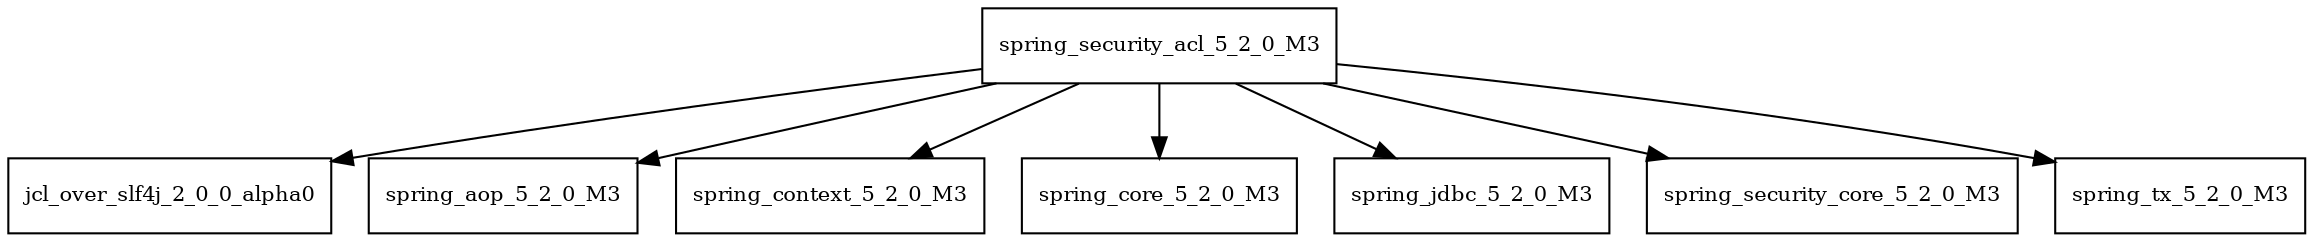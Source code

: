 digraph spring_security_acl_5_2_0_M3_dependencies {
  node [shape = box, fontsize=10.0];
  spring_security_acl_5_2_0_M3 -> jcl_over_slf4j_2_0_0_alpha0;
  spring_security_acl_5_2_0_M3 -> spring_aop_5_2_0_M3;
  spring_security_acl_5_2_0_M3 -> spring_context_5_2_0_M3;
  spring_security_acl_5_2_0_M3 -> spring_core_5_2_0_M3;
  spring_security_acl_5_2_0_M3 -> spring_jdbc_5_2_0_M3;
  spring_security_acl_5_2_0_M3 -> spring_security_core_5_2_0_M3;
  spring_security_acl_5_2_0_M3 -> spring_tx_5_2_0_M3;
}
